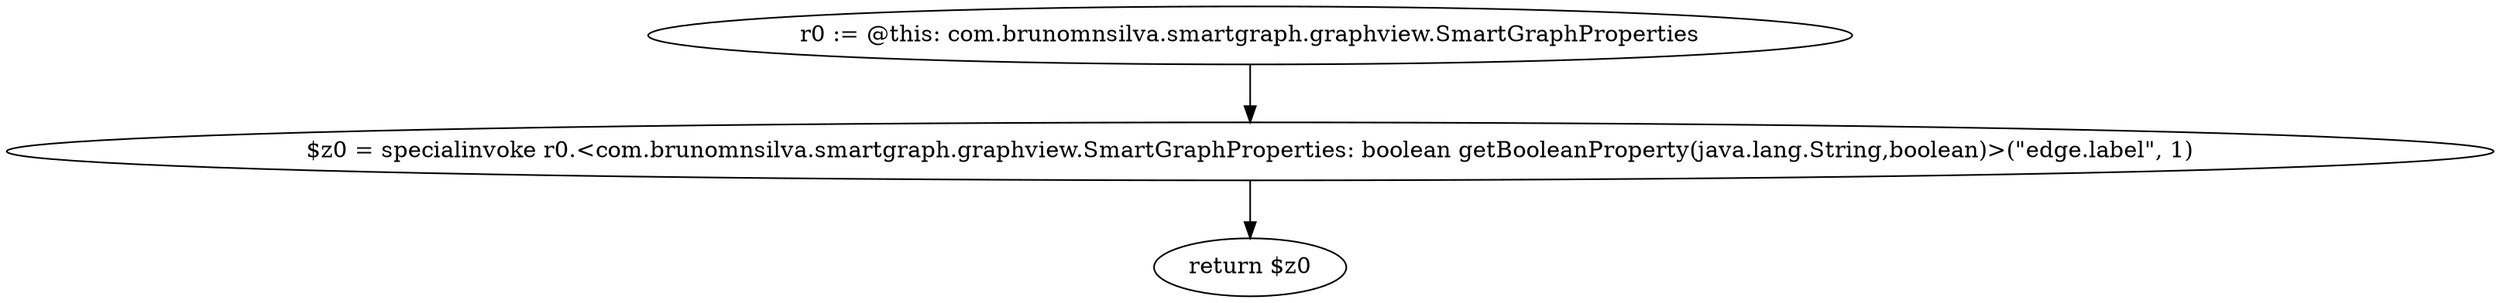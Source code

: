 digraph "unitGraph" {
    "r0 := @this: com.brunomnsilva.smartgraph.graphview.SmartGraphProperties"
    "$z0 = specialinvoke r0.<com.brunomnsilva.smartgraph.graphview.SmartGraphProperties: boolean getBooleanProperty(java.lang.String,boolean)>(\"edge.label\", 1)"
    "return $z0"
    "r0 := @this: com.brunomnsilva.smartgraph.graphview.SmartGraphProperties"->"$z0 = specialinvoke r0.<com.brunomnsilva.smartgraph.graphview.SmartGraphProperties: boolean getBooleanProperty(java.lang.String,boolean)>(\"edge.label\", 1)";
    "$z0 = specialinvoke r0.<com.brunomnsilva.smartgraph.graphview.SmartGraphProperties: boolean getBooleanProperty(java.lang.String,boolean)>(\"edge.label\", 1)"->"return $z0";
}
